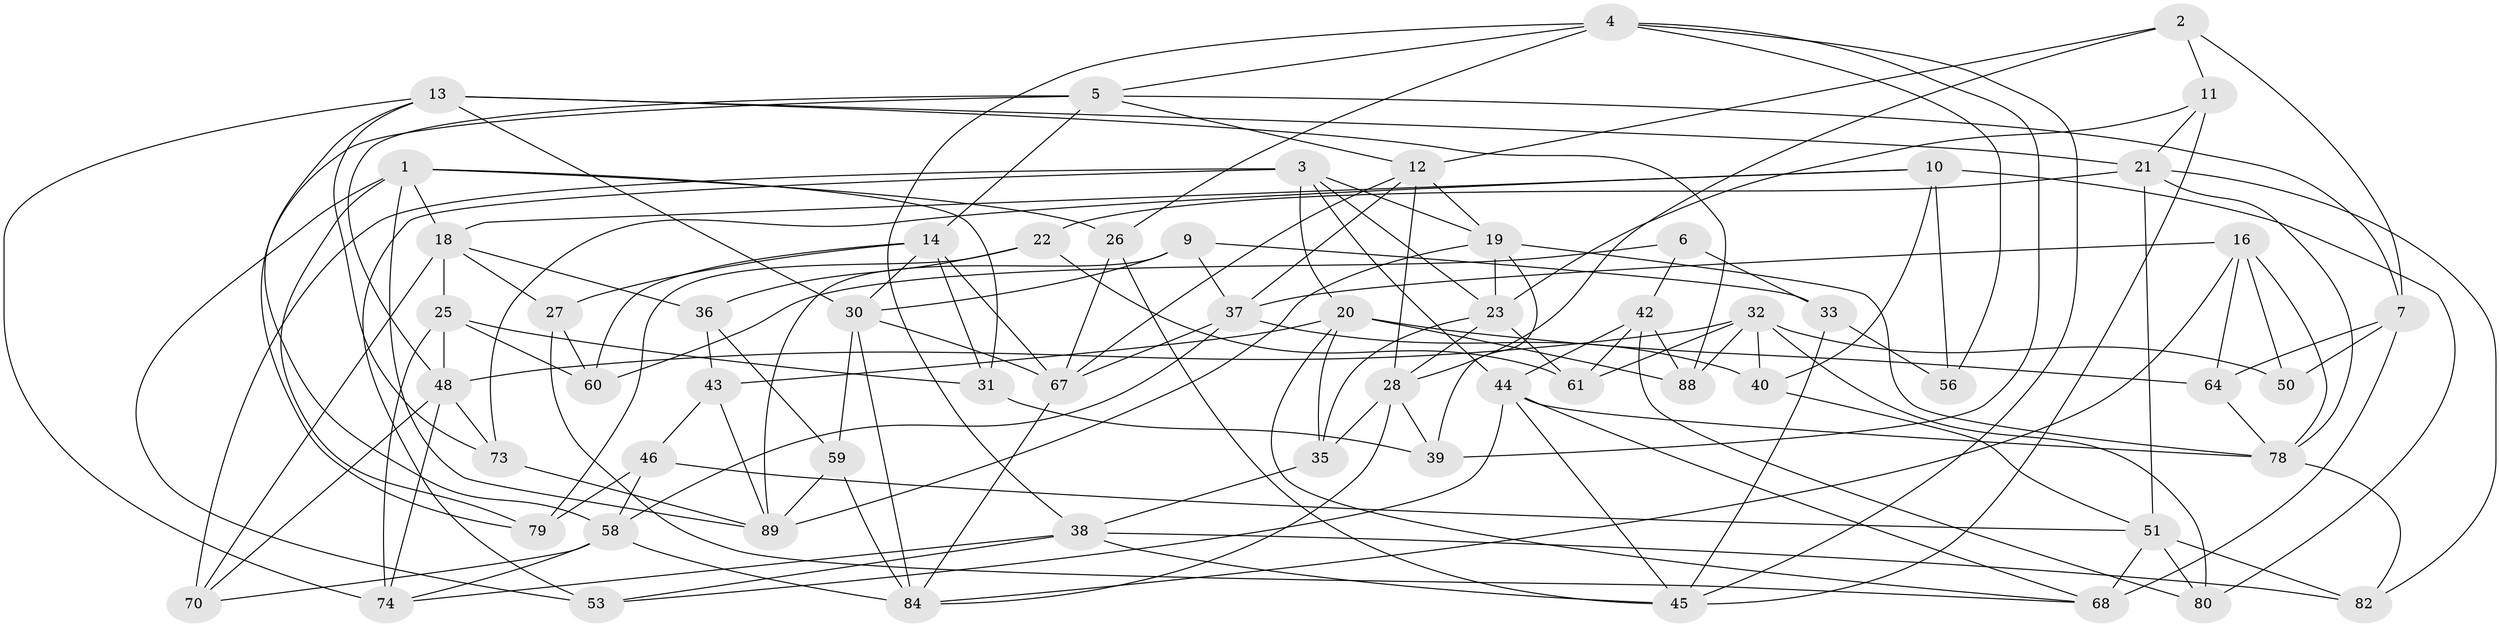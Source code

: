 // original degree distribution, {4: 1.0}
// Generated by graph-tools (version 1.1) at 2025/11/02/27/25 16:11:48]
// undirected, 61 vertices, 150 edges
graph export_dot {
graph [start="1"]
  node [color=gray90,style=filled];
  1 [super="+17"];
  2;
  3 [super="+8"];
  4 [super="+62"];
  5 [super="+91"];
  6;
  7 [super="+15"];
  9;
  10 [super="+69"];
  11;
  12 [super="+29"];
  13 [super="+77"];
  14 [super="+24"];
  16 [super="+47"];
  18 [super="+71"];
  19 [super="+83"];
  20 [super="+54"];
  21 [super="+57"];
  22;
  23 [super="+41"];
  25 [super="+55"];
  26;
  27;
  28 [super="+34"];
  30 [super="+81"];
  31;
  32 [super="+65"];
  33;
  35;
  36;
  37 [super="+86"];
  38 [super="+49"];
  39;
  40;
  42 [super="+76"];
  43;
  44 [super="+66"];
  45 [super="+63"];
  46;
  48 [super="+52"];
  50;
  51 [super="+75"];
  53;
  56;
  58 [super="+72"];
  59;
  60;
  61;
  64;
  67 [super="+94"];
  68 [super="+87"];
  70;
  73;
  74 [super="+93"];
  78 [super="+85"];
  79;
  80;
  82;
  84 [super="+92"];
  88;
  89 [super="+90"];
  1 -- 53;
  1 -- 18;
  1 -- 26;
  1 -- 31;
  1 -- 79;
  1 -- 89;
  2 -- 11;
  2 -- 28;
  2 -- 7;
  2 -- 12;
  3 -- 20;
  3 -- 53;
  3 -- 44;
  3 -- 70;
  3 -- 23;
  3 -- 19;
  4 -- 56;
  4 -- 26;
  4 -- 39;
  4 -- 5;
  4 -- 45;
  4 -- 38;
  5 -- 48;
  5 -- 7;
  5 -- 79;
  5 -- 12;
  5 -- 14;
  6 -- 33;
  6 -- 60;
  6 -- 42 [weight=2];
  7 -- 64;
  7 -- 50;
  7 -- 68 [weight=2];
  9 -- 33;
  9 -- 89;
  9 -- 30;
  9 -- 37;
  10 -- 80;
  10 -- 56 [weight=2];
  10 -- 40;
  10 -- 73;
  10 -- 18;
  11 -- 21;
  11 -- 45;
  11 -- 23;
  12 -- 28;
  12 -- 37;
  12 -- 67;
  12 -- 19;
  13 -- 74;
  13 -- 58;
  13 -- 73;
  13 -- 88;
  13 -- 21;
  13 -- 30;
  14 -- 30;
  14 -- 27;
  14 -- 60;
  14 -- 31;
  14 -- 67;
  16 -- 64;
  16 -- 50 [weight=2];
  16 -- 37;
  16 -- 78;
  16 -- 84;
  18 -- 25;
  18 -- 36;
  18 -- 27;
  18 -- 70;
  19 -- 78;
  19 -- 89;
  19 -- 39;
  19 -- 23;
  20 -- 43;
  20 -- 35;
  20 -- 88;
  20 -- 64;
  20 -- 68;
  21 -- 82;
  21 -- 78;
  21 -- 22;
  21 -- 51;
  22 -- 79;
  22 -- 61;
  22 -- 36;
  23 -- 35;
  23 -- 61;
  23 -- 28;
  25 -- 31;
  25 -- 60;
  25 -- 74 [weight=2];
  25 -- 48;
  26 -- 45;
  26 -- 67;
  27 -- 60;
  27 -- 68;
  28 -- 84;
  28 -- 35;
  28 -- 39;
  30 -- 59;
  30 -- 84;
  30 -- 67;
  31 -- 39;
  32 -- 88;
  32 -- 48;
  32 -- 40;
  32 -- 50;
  32 -- 80;
  32 -- 61;
  33 -- 56;
  33 -- 45;
  35 -- 38;
  36 -- 59;
  36 -- 43;
  37 -- 67;
  37 -- 40;
  37 -- 58;
  38 -- 53;
  38 -- 45;
  38 -- 82;
  38 -- 74;
  40 -- 51;
  42 -- 80;
  42 -- 88;
  42 -- 44;
  42 -- 61;
  43 -- 46;
  43 -- 89;
  44 -- 78;
  44 -- 53;
  44 -- 68;
  44 -- 45;
  46 -- 79;
  46 -- 58;
  46 -- 51;
  48 -- 70;
  48 -- 74;
  48 -- 73;
  51 -- 82;
  51 -- 68;
  51 -- 80;
  58 -- 70;
  58 -- 84;
  58 -- 74;
  59 -- 84;
  59 -- 89;
  64 -- 78;
  67 -- 84;
  73 -- 89;
  78 -- 82;
}
